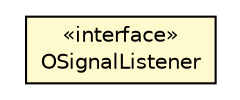 #!/usr/local/bin/dot
#
# Class diagram 
# Generated by UMLGraph version R5_6-24-gf6e263 (http://www.umlgraph.org/)
#

digraph G {
	edge [fontname="Helvetica",fontsize=10,labelfontname="Helvetica",labelfontsize=10];
	node [fontname="Helvetica",fontsize=10,shape=plaintext];
	nodesep=0.25;
	ranksep=0.5;
	// com.orientechnologies.orient.core.OSignalHandler.OSignalListener
	c3938517 [label=<<table title="com.orientechnologies.orient.core.OSignalHandler.OSignalListener" border="0" cellborder="1" cellspacing="0" cellpadding="2" port="p" bgcolor="lemonChiffon" href="./OSignalHandler.OSignalListener.html">
		<tr><td><table border="0" cellspacing="0" cellpadding="1">
<tr><td align="center" balign="center"> &#171;interface&#187; </td></tr>
<tr><td align="center" balign="center"> OSignalListener </td></tr>
		</table></td></tr>
		</table>>, URL="./OSignalHandler.OSignalListener.html", fontname="Helvetica", fontcolor="black", fontsize=10.0];
}


